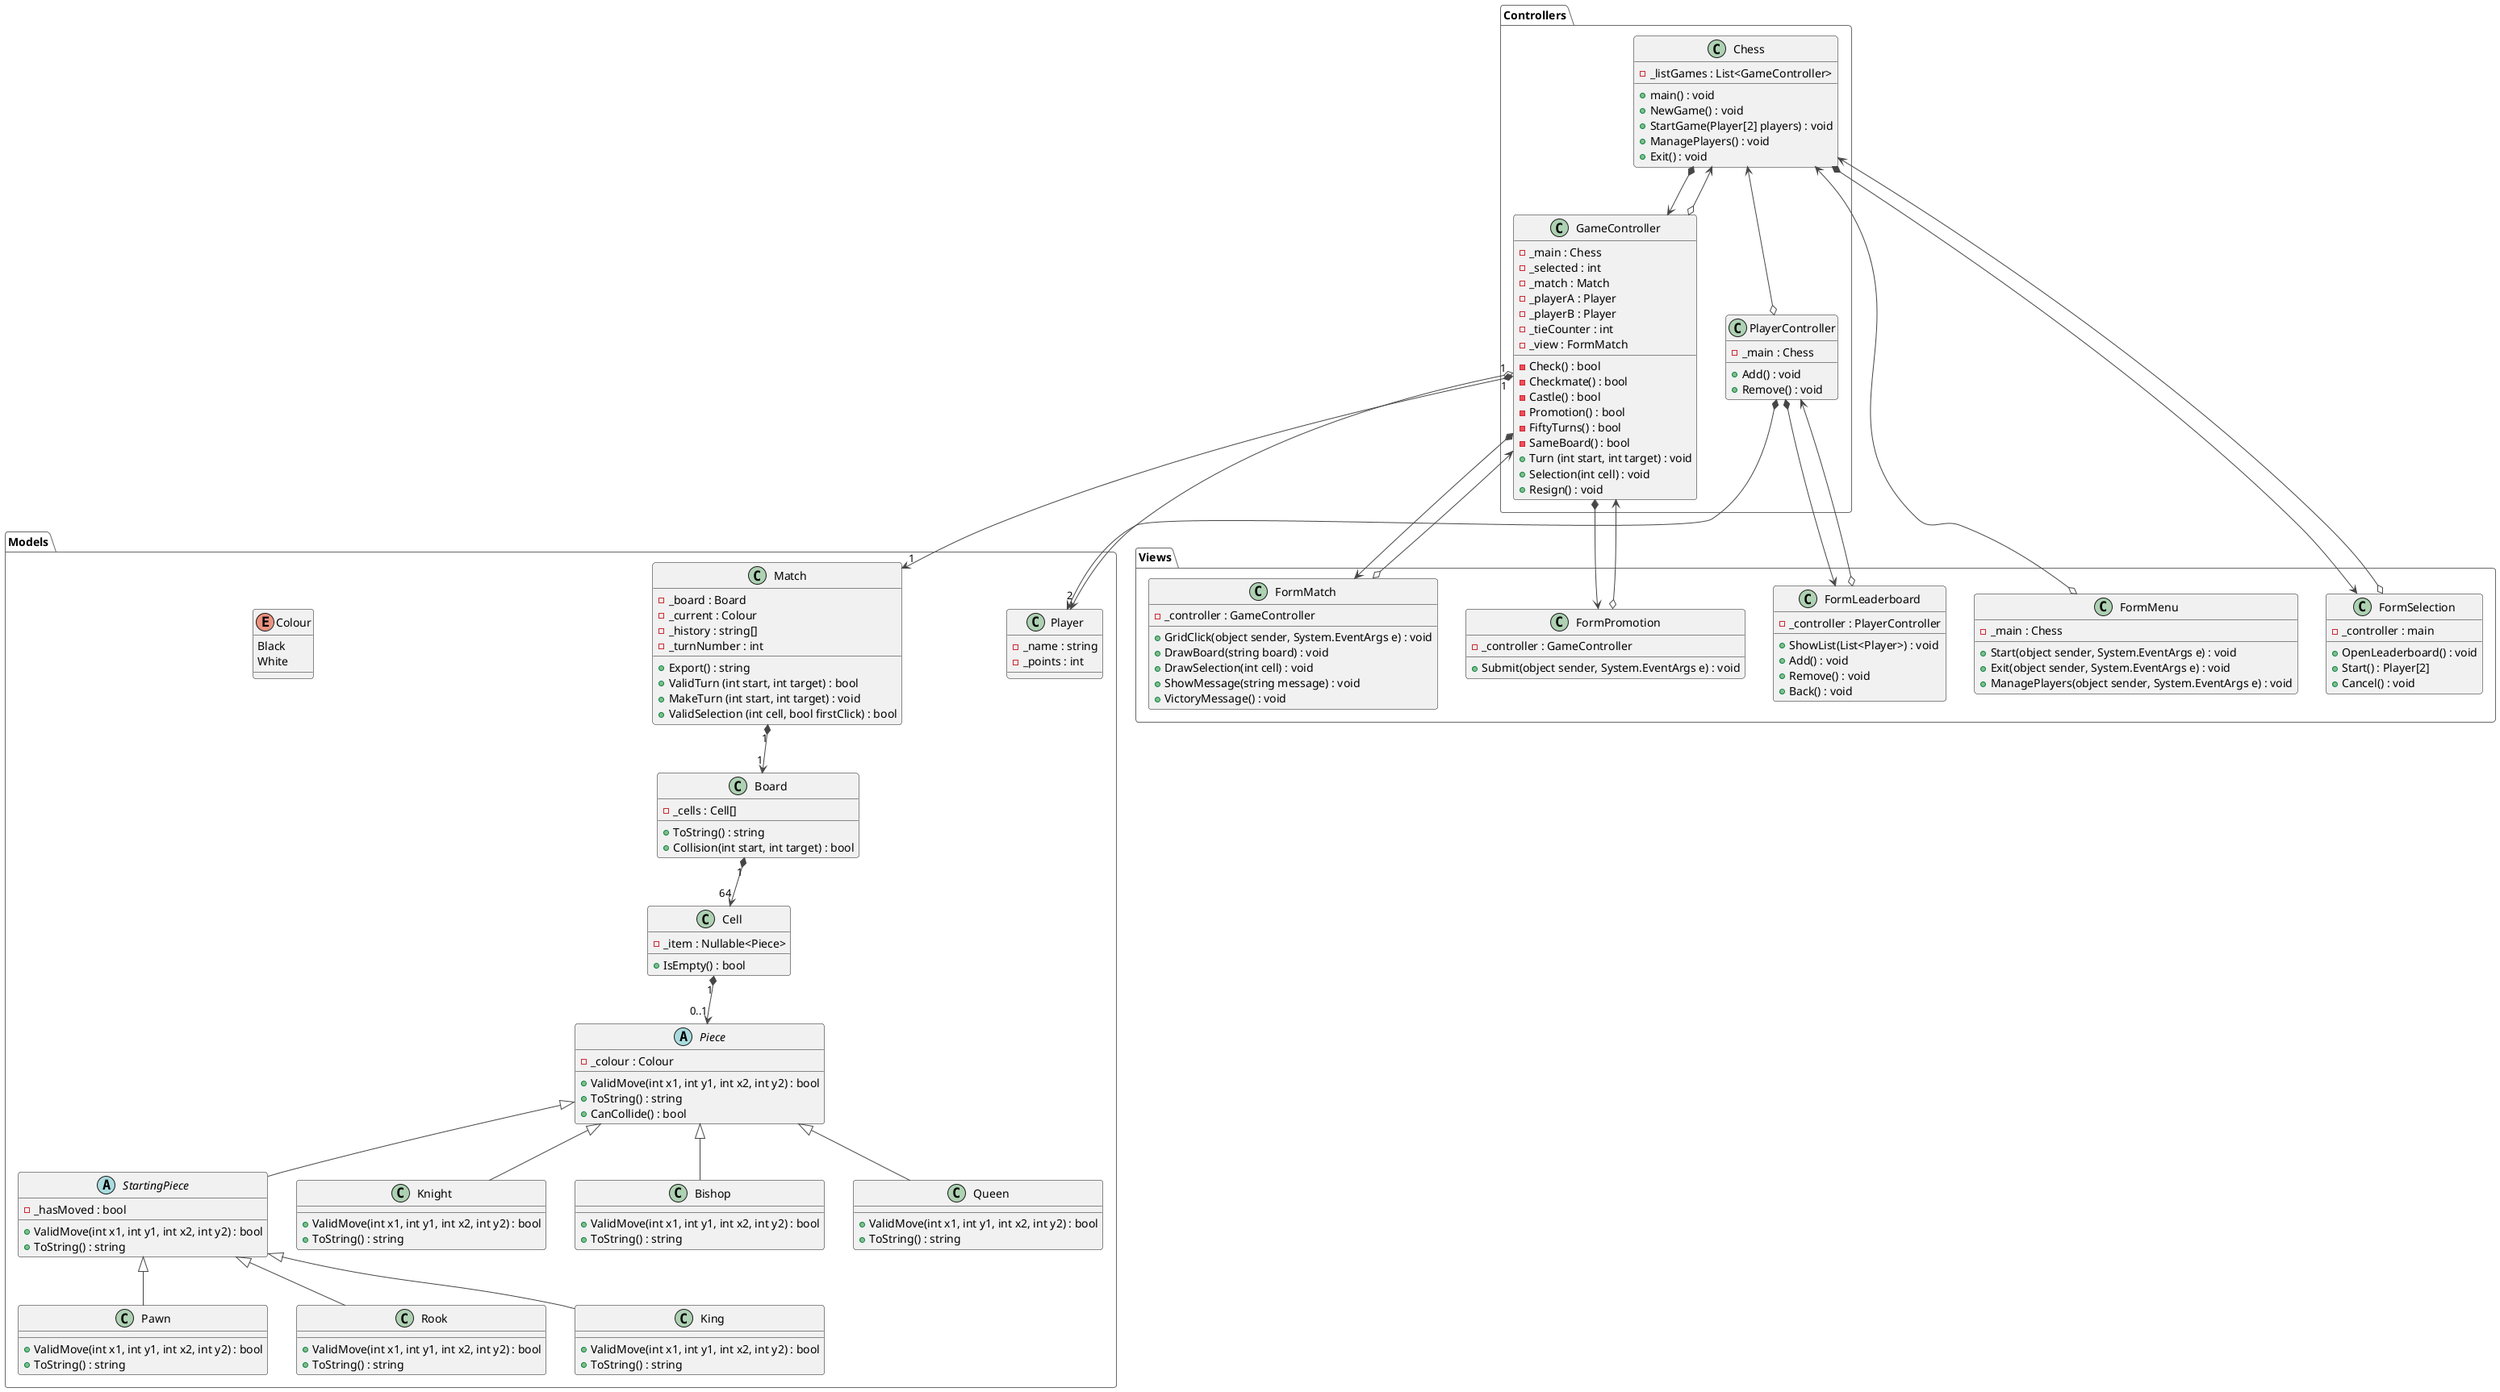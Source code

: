 @startuml Class
!theme vibrant

'https://plantuml.com/class-diagram
package Models {
    abstract class Piece {
        - _colour : Colour
        + ValidMove(int x1, int y1, int x2, int y2) : bool
        + ToString() : string
        + CanCollide() : bool
    }
    
    abstract class StartingPiece extends Piece {
        - _hasMoved : bool
        + ValidMove(int x1, int y1, int x2, int y2) : bool
        + ToString() : string
    }

    class Pawn extends StartingPiece {
        + ValidMove(int x1, int y1, int x2, int y2) : bool
        + ToString() : string
    }

    class Rook extends StartingPiece {
        + ValidMove(int x1, int y1, int x2, int y2) : bool
        + ToString() : string
    }

    class Knight extends Piece {
        + ValidMove(int x1, int y1, int x2, int y2) : bool
        + ToString() : string
    }

    class Bishop extends Piece {
        + ValidMove(int x1, int y1, int x2, int y2) : bool
        + ToString() : string
    }

    class Queen extends Piece {
        + ValidMove(int x1, int y1, int x2, int y2) : bool
        + ToString() : string
    }

    class King extends StartingPiece {
        + ValidMove(int x1, int y1, int x2, int y2) : bool
        + ToString() : string
    }
    
    class Match {
        - _board : Board
        - _current : Colour
        - _history : string[]
        - _turnNumber : int
        + Export() : string
        + ValidTurn (int start, int target) : bool
        + MakeTurn (int start, int target) : void 
        + ValidSelection (int cell, bool firstClick) : bool
    }
    class Board {
        - _cells : Cell[]
        + ToString() : string
        + Collision(int start, int target) : bool
    }
    class Cell {
        - _item : Nullable<Piece>
        + IsEmpty() : bool
    }
    
    class Player {
        - _name : string
        - _points : int
    }
    enum Colour {
        Black
        White
    }

    Match "1" *--> "1" Board
    Board "1" *--> "64" Cell
    Cell "1" *--> "0..1" Piece
}

package Controllers {
    class Chess {
        - _listGames : List<GameController>
        + main() : void 
        + NewGame() : void
        + StartGame(Player[2] players) : void
        + ManagePlayers() : void
        + Exit() : void
    }

    class GameController  {
        - _main : Chess
        - _selected : int
        - _match : Match
        - _playerA : Player
        - _playerB : Player
        - _tieCounter : int
        - _view : FormMatch
        - Check() : bool
        - Checkmate() : bool
        - Castle() : bool
        - Promotion() : bool 
        - FiftyTurns() : bool
        - SameBoard() : bool
        + Turn (int start, int target) : void
        + Selection(int cell) : void
        + Resign() : void
    }

    class PlayerController {
        - _main : Chess
        + Add() : void
        + Remove() : void
    }

    Chess *--> GameController
    GameController o--> Chess
    PlayerController o-up-> Chess
}

package Views {
    class FormMenu {
        - _main : Chess
        + Start(object sender, System.EventArgs e) : void
        + Exit(object sender, System.EventArgs e) : void
        + ManagePlayers(object sender, System.EventArgs e) : void
    }
    class FormMatch {
        - _controller : GameController
        + GridClick(object sender, System.EventArgs e) : void
        + DrawBoard(string board) : void
        + DrawSelection(int cell) : void
        + ShowMessage(string message) : void
        + VictoryMessage() : void
    }
    
    class FormLeaderboard {
        - _controller : PlayerController
        + ShowList(List<Player>) : void
        + Add() : void
        + Remove() : void 
        + Back() : void
    }
    class FormPromotion {
        - _controller : GameController
        + Submit(object sender, System.EventArgs e) : void
    }
    class FormSelection {
        - _controller : main
        + OpenLeaderboard() : void
        + Start() : Player[2]
        + Cancel() : void
    }
    
}

GameController "1" *--> "1" Match
GameController "1" o--> "2" Player
PlayerController *-left-> Player
Chess *-down-> FormSelection
GameController *-down-> FormMatch
PlayerController *-down-> FormLeaderboard
GameController *-down-> FormPromotion
FormMatch o-up-> GameController
FormLeaderboard o-up-> PlayerController
FormPromotion o-up-> GameController
FormMenu o-up-> Chess
FormSelection o-up-> Chess

@enduml